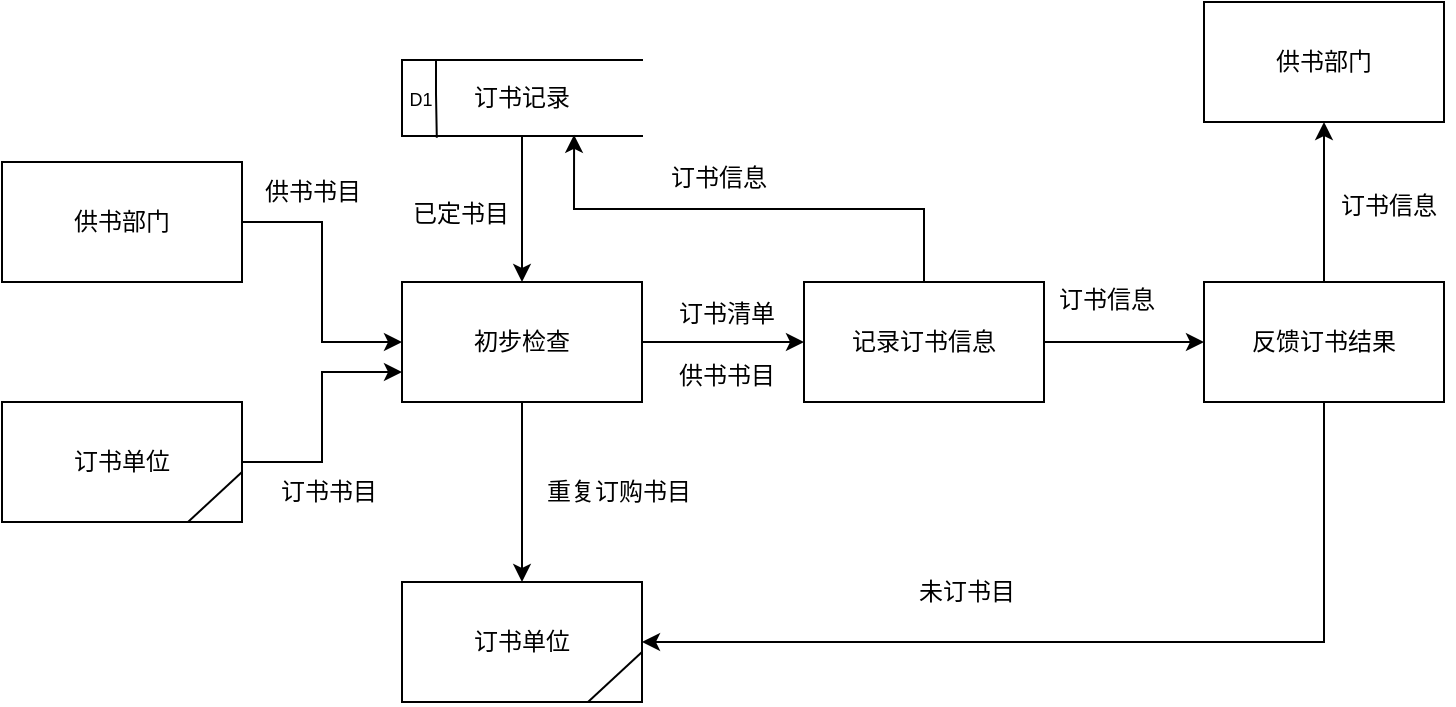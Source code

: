 <mxfile version="22.1.7" type="github">
  <diagram name="第 1 页" id="Q8nGrChluKrUti9Qc9YC">
    <mxGraphModel dx="1254" dy="616" grid="0" gridSize="10" guides="1" tooltips="1" connect="1" arrows="1" fold="1" page="1" pageScale="1" pageWidth="827" pageHeight="1169" background="none" math="0" shadow="0">
      <root>
        <mxCell id="0" />
        <mxCell id="1" parent="0" />
        <mxCell id="u0t3mCDyOcz4uBVGWVU5-5" style="edgeStyle=orthogonalEdgeStyle;rounded=0;orthogonalLoop=1;jettySize=auto;html=1;exitX=1;exitY=0.5;exitDx=0;exitDy=0;" edge="1" parent="1" source="u0t3mCDyOcz4uBVGWVU5-2" target="u0t3mCDyOcz4uBVGWVU5-4">
          <mxGeometry relative="1" as="geometry" />
        </mxCell>
        <mxCell id="u0t3mCDyOcz4uBVGWVU5-2" value="供书部门" style="rounded=0;whiteSpace=wrap;html=1;" vertex="1" parent="1">
          <mxGeometry x="80" y="550" width="120" height="60" as="geometry" />
        </mxCell>
        <mxCell id="u0t3mCDyOcz4uBVGWVU5-6" style="edgeStyle=orthogonalEdgeStyle;rounded=0;orthogonalLoop=1;jettySize=auto;html=1;exitX=1;exitY=0.5;exitDx=0;exitDy=0;entryX=0;entryY=0.75;entryDx=0;entryDy=0;" edge="1" parent="1" source="u0t3mCDyOcz4uBVGWVU5-3" target="u0t3mCDyOcz4uBVGWVU5-4">
          <mxGeometry relative="1" as="geometry" />
        </mxCell>
        <mxCell id="u0t3mCDyOcz4uBVGWVU5-3" value="订书单位" style="rounded=0;whiteSpace=wrap;html=1;" vertex="1" parent="1">
          <mxGeometry x="80" y="670" width="120" height="60" as="geometry" />
        </mxCell>
        <mxCell id="u0t3mCDyOcz4uBVGWVU5-13" value="" style="edgeStyle=orthogonalEdgeStyle;rounded=0;orthogonalLoop=1;jettySize=auto;html=1;" edge="1" parent="1" source="u0t3mCDyOcz4uBVGWVU5-4" target="u0t3mCDyOcz4uBVGWVU5-12">
          <mxGeometry relative="1" as="geometry" />
        </mxCell>
        <mxCell id="u0t3mCDyOcz4uBVGWVU5-34" value="" style="edgeStyle=orthogonalEdgeStyle;rounded=0;orthogonalLoop=1;jettySize=auto;html=1;" edge="1" parent="1" source="u0t3mCDyOcz4uBVGWVU5-4" target="u0t3mCDyOcz4uBVGWVU5-33">
          <mxGeometry relative="1" as="geometry" />
        </mxCell>
        <mxCell id="u0t3mCDyOcz4uBVGWVU5-4" value="初步检查" style="whiteSpace=wrap;html=1;" vertex="1" parent="1">
          <mxGeometry x="280" y="610" width="120" height="60" as="geometry" />
        </mxCell>
        <mxCell id="u0t3mCDyOcz4uBVGWVU5-7" value="供书书目" style="text;html=1;align=center;verticalAlign=middle;resizable=0;points=[];autosize=1;strokeColor=none;fillColor=none;" vertex="1" parent="1">
          <mxGeometry x="200" y="550" width="70" height="30" as="geometry" />
        </mxCell>
        <mxCell id="u0t3mCDyOcz4uBVGWVU5-8" value="订书书目" style="text;html=1;align=center;verticalAlign=middle;resizable=0;points=[];autosize=1;strokeColor=none;fillColor=none;" vertex="1" parent="1">
          <mxGeometry x="208" y="700" width="70" height="30" as="geometry" />
        </mxCell>
        <mxCell id="u0t3mCDyOcz4uBVGWVU5-10" value="" style="edgeStyle=orthogonalEdgeStyle;rounded=0;orthogonalLoop=1;jettySize=auto;html=1;" edge="1" parent="1" source="u0t3mCDyOcz4uBVGWVU5-9" target="u0t3mCDyOcz4uBVGWVU5-4">
          <mxGeometry relative="1" as="geometry" />
        </mxCell>
        <mxCell id="u0t3mCDyOcz4uBVGWVU5-9" value="订书记录" style="shape=partialRectangle;whiteSpace=wrap;html=1;left=0;right=0;fillColor=none;" vertex="1" parent="1">
          <mxGeometry x="280" y="499" width="120" height="38" as="geometry" />
        </mxCell>
        <mxCell id="u0t3mCDyOcz4uBVGWVU5-11" value="已定书目" style="text;html=1;align=center;verticalAlign=middle;resizable=0;points=[];autosize=1;strokeColor=none;fillColor=none;" vertex="1" parent="1">
          <mxGeometry x="274" y="561" width="70" height="30" as="geometry" />
        </mxCell>
        <mxCell id="u0t3mCDyOcz4uBVGWVU5-12" value="订书单位" style="whiteSpace=wrap;html=1;" vertex="1" parent="1">
          <mxGeometry x="280" y="760" width="120" height="60" as="geometry" />
        </mxCell>
        <mxCell id="u0t3mCDyOcz4uBVGWVU5-14" value="重复订购书目" style="text;html=1;align=center;verticalAlign=middle;resizable=0;points=[];autosize=1;strokeColor=none;fillColor=none;" vertex="1" parent="1">
          <mxGeometry x="338" y="700" width="100" height="30" as="geometry" />
        </mxCell>
        <mxCell id="u0t3mCDyOcz4uBVGWVU5-20" value="" style="endArrow=none;html=1;rounded=0;" edge="1" parent="1">
          <mxGeometry width="50" height="50" relative="1" as="geometry">
            <mxPoint x="173" y="730" as="sourcePoint" />
            <mxPoint x="200" y="705" as="targetPoint" />
          </mxGeometry>
        </mxCell>
        <mxCell id="u0t3mCDyOcz4uBVGWVU5-24" value="" style="endArrow=none;html=1;rounded=0;" edge="1" parent="1">
          <mxGeometry width="50" height="50" relative="1" as="geometry">
            <mxPoint x="373" y="820" as="sourcePoint" />
            <mxPoint x="400" y="795" as="targetPoint" />
          </mxGeometry>
        </mxCell>
        <mxCell id="u0t3mCDyOcz4uBVGWVU5-28" value="" style="endArrow=none;html=1;rounded=0;exitX=0.145;exitY=1.023;exitDx=0;exitDy=0;exitPerimeter=0;" edge="1" parent="1" source="u0t3mCDyOcz4uBVGWVU5-9">
          <mxGeometry width="50" height="50" relative="1" as="geometry">
            <mxPoint x="297" y="534" as="sourcePoint" />
            <mxPoint x="297" y="499" as="targetPoint" />
            <Array as="points">
              <mxPoint x="297" y="516" />
            </Array>
          </mxGeometry>
        </mxCell>
        <mxCell id="u0t3mCDyOcz4uBVGWVU5-30" value="" style="endArrow=none;html=1;rounded=0;exitX=0.145;exitY=1.023;exitDx=0;exitDy=0;exitPerimeter=0;" edge="1" parent="1">
          <mxGeometry width="50" height="50" relative="1" as="geometry">
            <mxPoint x="280" y="537.5" as="sourcePoint" />
            <mxPoint x="280" y="498.5" as="targetPoint" />
            <Array as="points">
              <mxPoint x="280" y="525.5" />
              <mxPoint x="280" y="515.5" />
            </Array>
          </mxGeometry>
        </mxCell>
        <mxCell id="u0t3mCDyOcz4uBVGWVU5-31" value="&lt;font style=&quot;font-size: 9px;&quot;&gt;D1&lt;/font&gt;" style="text;html=1;strokeColor=none;fillColor=none;align=center;verticalAlign=middle;whiteSpace=wrap;rounded=0;" vertex="1" parent="1">
          <mxGeometry x="274" y="506.5" width="31" height="23" as="geometry" />
        </mxCell>
        <mxCell id="u0t3mCDyOcz4uBVGWVU5-48" value="" style="edgeStyle=orthogonalEdgeStyle;rounded=0;orthogonalLoop=1;jettySize=auto;html=1;" edge="1" parent="1" source="u0t3mCDyOcz4uBVGWVU5-33" target="u0t3mCDyOcz4uBVGWVU5-47">
          <mxGeometry relative="1" as="geometry" />
        </mxCell>
        <mxCell id="u0t3mCDyOcz4uBVGWVU5-33" value="记录订书信息" style="whiteSpace=wrap;html=1;" vertex="1" parent="1">
          <mxGeometry x="481" y="610" width="120" height="60" as="geometry" />
        </mxCell>
        <mxCell id="u0t3mCDyOcz4uBVGWVU5-35" value="订书清单" style="text;html=1;align=center;verticalAlign=middle;resizable=0;points=[];autosize=1;strokeColor=none;fillColor=none;" vertex="1" parent="1">
          <mxGeometry x="409" y="613" width="66" height="26" as="geometry" />
        </mxCell>
        <mxCell id="u0t3mCDyOcz4uBVGWVU5-36" value="供书书目" style="text;html=1;align=center;verticalAlign=middle;resizable=0;points=[];autosize=1;strokeColor=none;fillColor=none;" vertex="1" parent="1">
          <mxGeometry x="409" y="644" width="66" height="26" as="geometry" />
        </mxCell>
        <mxCell id="u0t3mCDyOcz4uBVGWVU5-46" value="订书信息" style="text;html=1;align=center;verticalAlign=middle;resizable=0;points=[];autosize=1;strokeColor=none;fillColor=none;" vertex="1" parent="1">
          <mxGeometry x="405" y="545" width="66" height="26" as="geometry" />
        </mxCell>
        <mxCell id="u0t3mCDyOcz4uBVGWVU5-54" style="edgeStyle=orthogonalEdgeStyle;rounded=0;orthogonalLoop=1;jettySize=auto;html=1;exitX=0.5;exitY=1;exitDx=0;exitDy=0;entryX=1;entryY=0.5;entryDx=0;entryDy=0;" edge="1" parent="1" source="u0t3mCDyOcz4uBVGWVU5-47" target="u0t3mCDyOcz4uBVGWVU5-12">
          <mxGeometry relative="1" as="geometry" />
        </mxCell>
        <mxCell id="u0t3mCDyOcz4uBVGWVU5-58" value="" style="edgeStyle=orthogonalEdgeStyle;rounded=0;orthogonalLoop=1;jettySize=auto;html=1;" edge="1" parent="1" source="u0t3mCDyOcz4uBVGWVU5-47" target="u0t3mCDyOcz4uBVGWVU5-57">
          <mxGeometry relative="1" as="geometry" />
        </mxCell>
        <mxCell id="u0t3mCDyOcz4uBVGWVU5-47" value="反馈订书结果" style="whiteSpace=wrap;html=1;" vertex="1" parent="1">
          <mxGeometry x="681" y="610" width="120" height="60" as="geometry" />
        </mxCell>
        <mxCell id="u0t3mCDyOcz4uBVGWVU5-55" style="edgeStyle=orthogonalEdgeStyle;rounded=0;orthogonalLoop=1;jettySize=auto;html=1;exitX=0.5;exitY=0;exitDx=0;exitDy=0;entryX=0.717;entryY=0.985;entryDx=0;entryDy=0;entryPerimeter=0;" edge="1" parent="1" source="u0t3mCDyOcz4uBVGWVU5-33" target="u0t3mCDyOcz4uBVGWVU5-9">
          <mxGeometry relative="1" as="geometry" />
        </mxCell>
        <mxCell id="u0t3mCDyOcz4uBVGWVU5-56" value="订书信息" style="text;html=1;align=center;verticalAlign=middle;resizable=0;points=[];autosize=1;strokeColor=none;fillColor=none;" vertex="1" parent="1">
          <mxGeometry x="599" y="606" width="66" height="26" as="geometry" />
        </mxCell>
        <mxCell id="u0t3mCDyOcz4uBVGWVU5-57" value="供书部门" style="whiteSpace=wrap;html=1;" vertex="1" parent="1">
          <mxGeometry x="681" y="470" width="120" height="60" as="geometry" />
        </mxCell>
        <mxCell id="u0t3mCDyOcz4uBVGWVU5-59" value="订书信息" style="text;html=1;align=center;verticalAlign=middle;resizable=0;points=[];autosize=1;strokeColor=none;fillColor=none;" vertex="1" parent="1">
          <mxGeometry x="740" y="558.5" width="66" height="26" as="geometry" />
        </mxCell>
        <mxCell id="u0t3mCDyOcz4uBVGWVU5-60" value="未订书目" style="text;html=1;align=center;verticalAlign=middle;resizable=0;points=[];autosize=1;strokeColor=none;fillColor=none;" vertex="1" parent="1">
          <mxGeometry x="529" y="752" width="66" height="26" as="geometry" />
        </mxCell>
      </root>
    </mxGraphModel>
  </diagram>
</mxfile>
